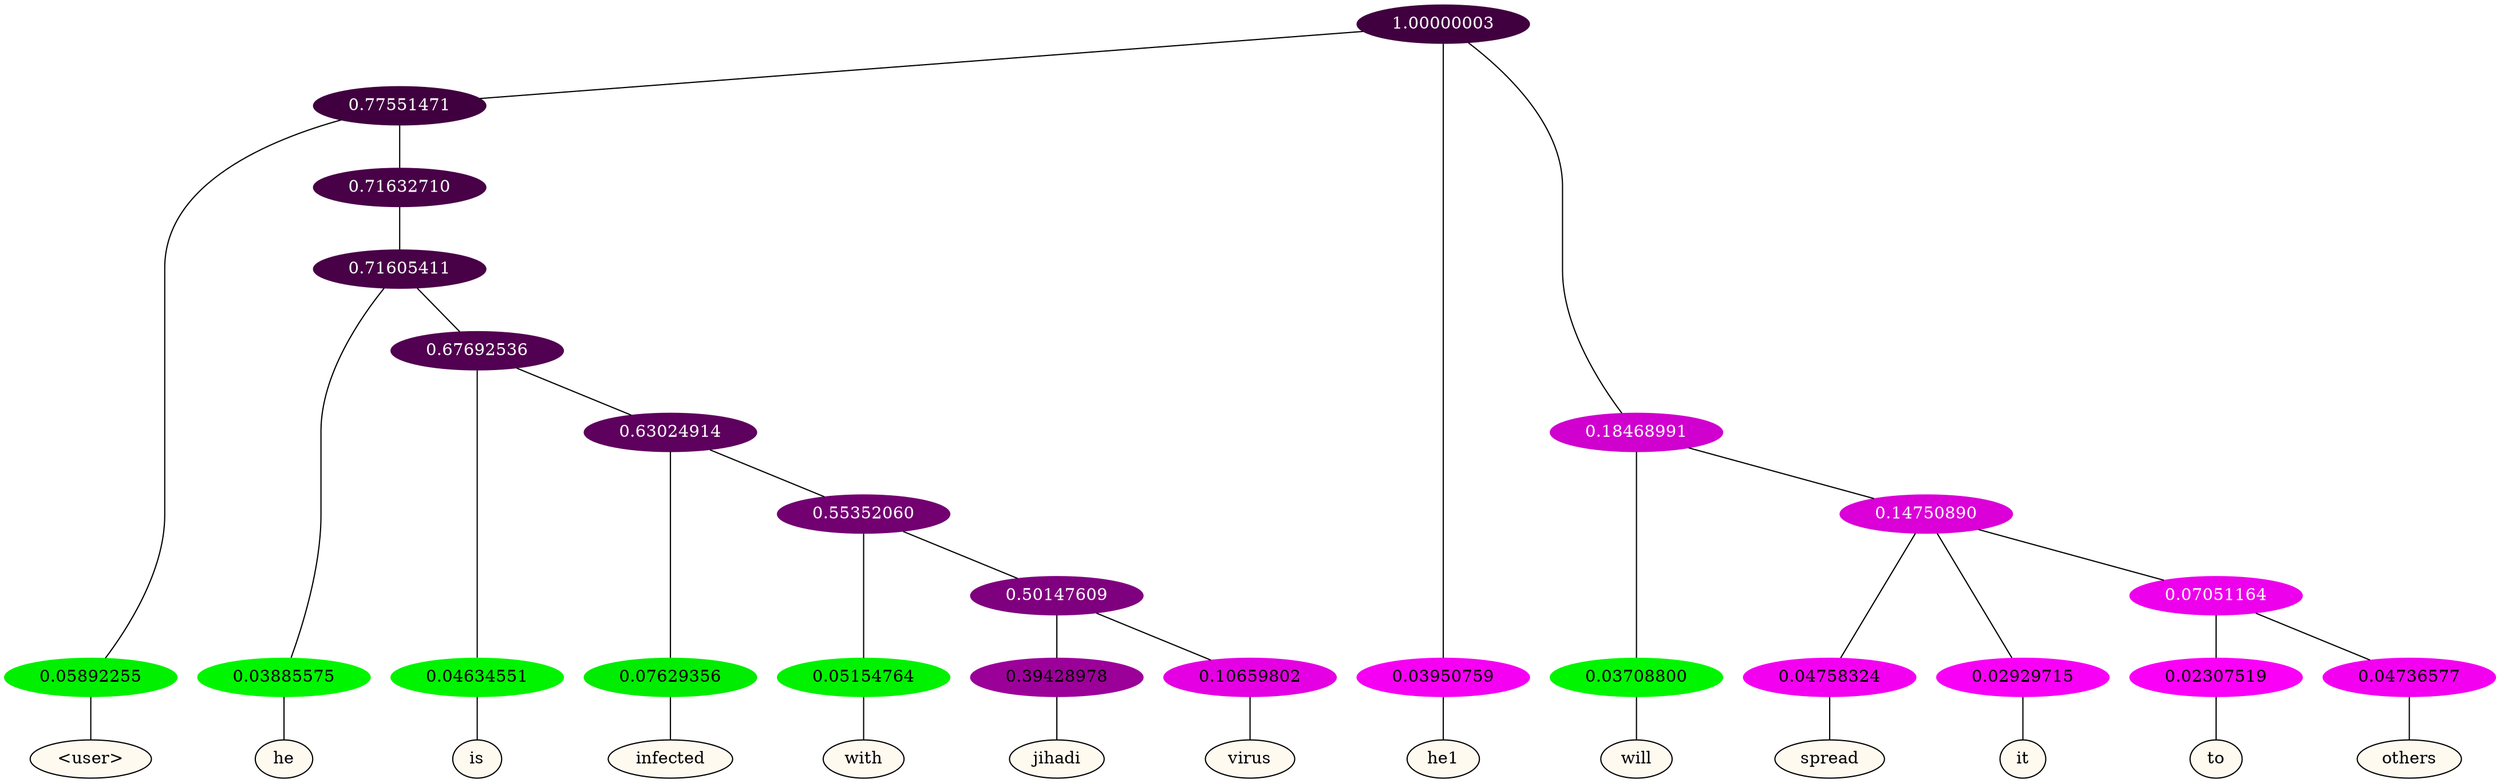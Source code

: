 graph {
	node [format=png height=0.15 nodesep=0.001 ordering=out overlap=prism overlap_scaling=0.01 ranksep=0.001 ratio=0.2 style=filled width=0.15]
	{
		rank=same
		a_w_4 [label="\<user\>" color=black fillcolor=floralwhite style="filled,solid"]
		a_w_12 [label=he color=black fillcolor=floralwhite style="filled,solid"]
		a_w_16 [label=is color=black fillcolor=floralwhite style="filled,solid"]
		a_w_18 [label=infected color=black fillcolor=floralwhite style="filled,solid"]
		a_w_20 [label=with color=black fillcolor=floralwhite style="filled,solid"]
		a_w_22 [label=jihadi color=black fillcolor=floralwhite style="filled,solid"]
		a_w_23 [label=virus color=black fillcolor=floralwhite style="filled,solid"]
		a_w_2 [label=he1 color=black fillcolor=floralwhite style="filled,solid"]
		a_w_6 [label=will color=black fillcolor=floralwhite style="filled,solid"]
		a_w_9 [label=spread color=black fillcolor=floralwhite style="filled,solid"]
		a_w_10 [label=it color=black fillcolor=floralwhite style="filled,solid"]
		a_w_14 [label=to color=black fillcolor=floralwhite style="filled,solid"]
		a_w_15 [label=others color=black fillcolor=floralwhite style="filled,solid"]
	}
	a_n_4 -- a_w_4
	a_n_12 -- a_w_12
	a_n_16 -- a_w_16
	a_n_18 -- a_w_18
	a_n_20 -- a_w_20
	a_n_22 -- a_w_22
	a_n_23 -- a_w_23
	a_n_2 -- a_w_2
	a_n_6 -- a_w_6
	a_n_9 -- a_w_9
	a_n_10 -- a_w_10
	a_n_14 -- a_w_14
	a_n_15 -- a_w_15
	{
		rank=same
		a_n_4 [label=0.05892255 color="0.334 1.000 0.941" fontcolor=black]
		a_n_12 [label=0.03885575 color="0.334 1.000 0.961" fontcolor=black]
		a_n_16 [label=0.04634551 color="0.334 1.000 0.954" fontcolor=black]
		a_n_18 [label=0.07629356 color="0.334 1.000 0.924" fontcolor=black]
		a_n_20 [label=0.05154764 color="0.334 1.000 0.948" fontcolor=black]
		a_n_22 [label=0.39428978 color="0.835 1.000 0.606" fontcolor=black]
		a_n_23 [label=0.10659802 color="0.835 1.000 0.893" fontcolor=black]
		a_n_2 [label=0.03950759 color="0.835 1.000 0.960" fontcolor=black]
		a_n_6 [label=0.03708800 color="0.334 1.000 0.963" fontcolor=black]
		a_n_9 [label=0.04758324 color="0.835 1.000 0.952" fontcolor=black]
		a_n_10 [label=0.02929715 color="0.835 1.000 0.971" fontcolor=black]
		a_n_14 [label=0.02307519 color="0.835 1.000 0.977" fontcolor=black]
		a_n_15 [label=0.04736577 color="0.835 1.000 0.953" fontcolor=black]
	}
	a_n_0 [label=1.00000003 color="0.835 1.000 0.250" fontcolor=grey99]
	a_n_1 [label=0.77551471 color="0.835 1.000 0.250" fontcolor=grey99]
	a_n_0 -- a_n_1
	a_n_0 -- a_n_2
	a_n_3 [label=0.18468991 color="0.835 1.000 0.815" fontcolor=grey99]
	a_n_0 -- a_n_3
	a_n_1 -- a_n_4
	a_n_5 [label=0.71632710 color="0.835 1.000 0.284" fontcolor=grey99]
	a_n_1 -- a_n_5
	a_n_3 -- a_n_6
	a_n_7 [label=0.14750890 color="0.835 1.000 0.852" fontcolor=grey99]
	a_n_3 -- a_n_7
	a_n_8 [label=0.71605411 color="0.835 1.000 0.284" fontcolor=grey99]
	a_n_5 -- a_n_8
	a_n_7 -- a_n_9
	a_n_7 -- a_n_10
	a_n_11 [label=0.07051164 color="0.835 1.000 0.929" fontcolor=grey99]
	a_n_7 -- a_n_11
	a_n_8 -- a_n_12
	a_n_13 [label=0.67692536 color="0.835 1.000 0.323" fontcolor=grey99]
	a_n_8 -- a_n_13
	a_n_11 -- a_n_14
	a_n_11 -- a_n_15
	a_n_13 -- a_n_16
	a_n_17 [label=0.63024914 color="0.835 1.000 0.370" fontcolor=grey99]
	a_n_13 -- a_n_17
	a_n_17 -- a_n_18
	a_n_19 [label=0.55352060 color="0.835 1.000 0.446" fontcolor=grey99]
	a_n_17 -- a_n_19
	a_n_19 -- a_n_20
	a_n_21 [label=0.50147609 color="0.835 1.000 0.499" fontcolor=grey99]
	a_n_19 -- a_n_21
	a_n_21 -- a_n_22
	a_n_21 -- a_n_23
}
